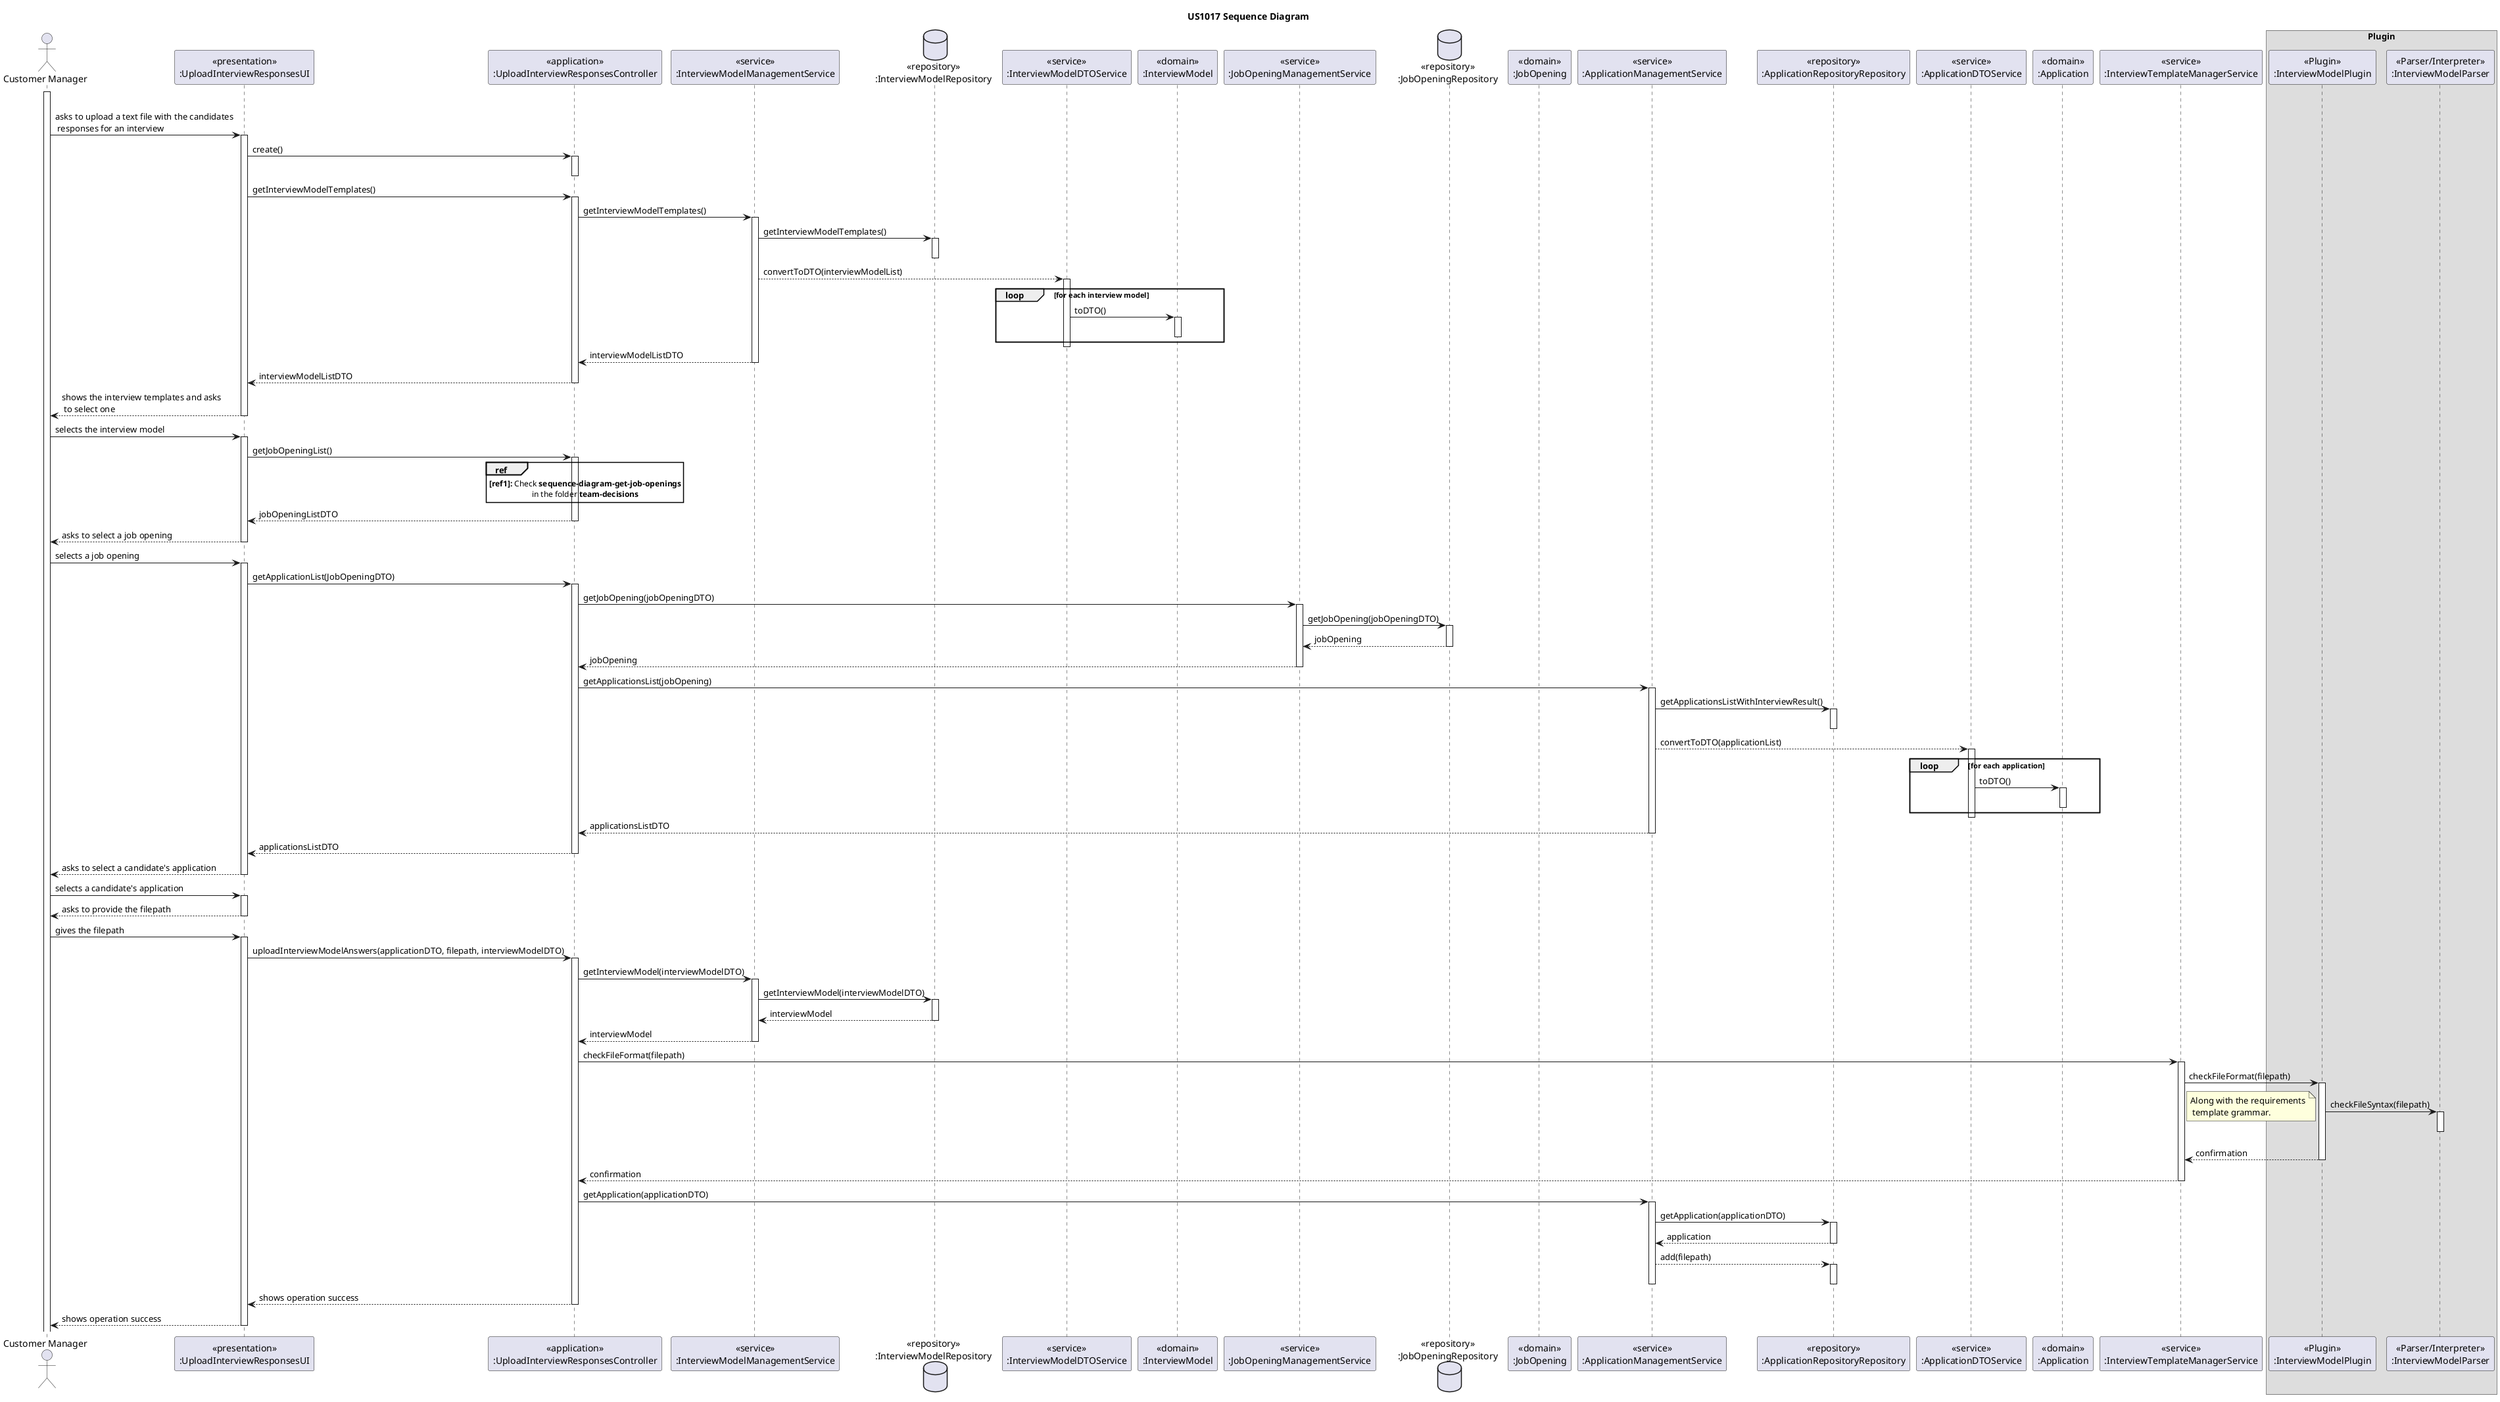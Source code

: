 @startuml US1017_SD

title US1017 Sequence Diagram

actor "Customer Manager" as USER
|||


participant "<<presentation>>\n:UploadInterviewResponsesUI" as UI
participant "<<application>>\n:UploadInterviewResponsesController" as CTRL
participant "<<service>>\n:InterviewModelManagementService" as IntModelMan
database "<<repository>>\n:InterviewModelRepository" as IntModelRepository
participant "<<service>>\n:InterviewModelDTOService" as IntModDTOServ
participant "<<domain>>\n:InterviewModel" as IntModel
participant "<<service>>\n:JobOpeningManagementService" as JobManagement
database "<<repository>>\n:JobOpeningRepository" as JobOpeningRepository
participant "<<domain>>\n:JobOpening" as JobOpening
participant "<<service>>\n:ApplicationManagementService" as AppManagement
participant "<<repository>>\n:ApplicationRepositoryRepository" as ApplicationRepository
participant "<<service>>\n:ApplicationDTOService" as AppDTOServ
participant "<<domain>>\n:Application" as Application
participant "<<service>>\n:InterviewTemplateManagerService" as IntManager
'database "<<repository>>\n:InterviewModelRepository" as IntRep

box Plugin
participant "<<Plugin>>\n:InterviewModelPlugin" as Plugin
participant "<<Parser/Interpreter>>\n:InterviewModelParser" as Parser
end box


activate USER

USER -> UI : asks to upload a text file with the candidates\n responses for an interview
activate UI

UI -> CTRL : create()
activate CTRL
deactivate CTRL

UI -> CTRL :  getInterviewModelTemplates()
activate CTRL

CTRL -> IntModelMan : getInterviewModelTemplates()
activate IntModelMan

IntModelMan -> IntModelRepository : getInterviewModelTemplates()
activate IntModelRepository
deactivate IntModelRepository

IntModelMan --> IntModDTOServ :  convertToDTO(interviewModelList)
    activate IntModDTOServ

    loop for each interview model
    IntModDTOServ -> IntModel : toDTO()
    activate IntModel
    deactivate IntModel
    end loop

    deactivate IntModDTOServ

    IntModelMan --> CTRL : interviewModelListDTO
    deactivate IntModelMan

    CTRL --> UI : interviewModelListDTO
        deactivate CTRL


UI --> USER : shows the interview templates and asks\n to select one
deactivate UI



USER -> UI : selects the interview model
activate UI

UI -> CTRL: getJobOpeningList()
activate CTRL

    ref over CTRL
    **[ref1]:** Check **sequence-diagram-get-job-openings**
    in the folder **team-decisions**
    end ref

    CTRL --> UI : jobOpeningListDTO
    deactivate CTRL


UI --> USER : asks to select a job opening
deactivate UI

USER -> UI : selects a job opening
activate UI


UI -> CTRL: getApplicationList(JobOpeningDTO)
activate CTRL

CTRL -> JobManagement : getJobOpening(jobOpeningDTO)
    activate JobManagement

    JobManagement -> JobOpeningRepository : getJobOpening(jobOpeningDTO)
    activate JobOpeningRepository

    JobOpeningRepository --> JobManagement : jobOpening
    deactivate JobOpeningRepository

    JobManagement --> CTRL : jobOpening
    deactivate JobManagement


    CTRL -> AppManagement : getApplicationsList(jobOpening)
    activate AppManagement

    AppManagement -> ApplicationRepository : getApplicationsListWithInterviewResult()
    activate ApplicationRepository
    deactivate ApplicationRepository


    AppManagement --> AppDTOServ :  convertToDTO(applicationList)
    activate AppDTOServ

    loop for each application
    AppDTOServ -> Application : toDTO()
    activate Application
    deactivate Application
    end loop

    deactivate AppDTOServ

    AppManagement --> CTRL : applicationsListDTO
    deactivate AppManagement

    CTRL --> UI : applicationsListDTO
        deactivate CTRL

UI --> USER : asks to select a candidate's application
deactivate UI

USER -> UI : selects a candidate's application
activate UI

UI --> USER : asks to provide the filepath
deactivate UI

USER -> UI : gives the filepath
activate UI


UI -> CTRL : uploadInterviewModelAnswers(applicationDTO, filepath, interviewModelDTO)
activate CTRL

' CHECK IF THIS IS NECESSARY OR IF THE PLUGIN IT'S AUTOMATIC?? --> INTERVIEWMODEL
CTRL -> IntModelMan : getInterviewModel(interviewModelDTO)
activate IntModelMan

IntModelMan -> IntModelRepository : getInterviewModel(interviewModelDTO)
activate IntModelRepository

IntModelRepository --> IntModelMan : interviewModel
deactivate IntModelRepository

IntModelMan --> CTRL : interviewModel
deactivate IntModelMan

CTRL -> IntManager : checkFileFormat(filepath)
activate IntManager

IntManager -> Plugin : checkFileFormat(filepath)
activate Plugin


Plugin -> Parser : checkFileSyntax(filepath)
note left: Along with the requirements\n template grammar.

activate Parser
deactivate Parser


Plugin --> IntManager : confirmation
deactivate Plugin




'CTRL -> IntManager : getInterviewFromJobOpening(jobOpeningDTO)
'activate IntManager
'
'IntManager -> IntRep : interviewModelFromDTO(jobOpeningDTO)
'deactivate IntManager
'activate IntRep



'UI -> CTRL : exportTemplateFile(jobOpeningDTO)
'activate CTRL
'
'CTRL -> IntManager : getInterviewFromJobOpening(jobOpeningDTO)
'activate IntManager
'
'IntManager -> IntRep : interviewModelFromDTO(jobOpeningDTO)
'deactivate IntManager
'activate IntRep
'
'IntRep -[#lightblue]> IntRep
'deactivate IntRep
'
'
'    CTRL -> IntManager : generateNewTemplate(interviewModel)
'    activate IntManager
'
'        IntManager -> Plugin : newInterviewModelTemplate()
'    activate Plugin
'
'        Plugin -> Plugin : generateFile()
'
'        Plugin -> Parser : checkFileSyntax(templateFile)
'        note left: Along with the requirements\n template grammar.
'
'        activate Parser
'        deactivate Parser
'
'        Plugin -> Plugin : export()
'       Plugin --> IntManager : confirmation
'    deactivate Plugin

    IntManager --> CTRL : confirmation
    deactivate IntManager

    CTRL -> AppManagement : getApplication(applicationDTO)
        activate AppManagement

        AppManagement -> ApplicationRepository : getApplication(applicationDTO)
        activate ApplicationRepository

        ApplicationRepository --> AppManagement : application
        deactivate ApplicationRepository

'????? CHECK !!!
        AppManagement --> ApplicationRepository :  add(filepath)
        activate ApplicationRepository
        deactivate ApplicationRepository

'        AppManagement --> CTRL : application
'        deactivate AppManagement

deactivate AppManagement



    CTRL --> UI : shows operation success
deactivate CTRL



UI --> USER : shows operation success
deactivate UI



@enduml